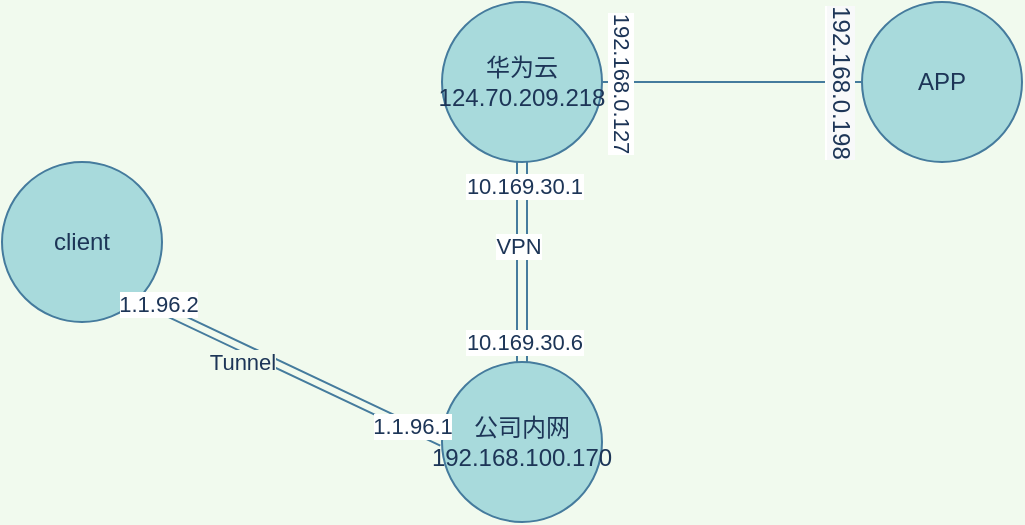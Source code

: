 <mxfile version="17.2.2" type="github">
  <diagram id="G9i186Qf7QKsP6-Jpw-Y" name="Page-1">
    <mxGraphModel dx="1185" dy="635" grid="1" gridSize="10" guides="1" tooltips="1" connect="1" arrows="1" fold="1" page="1" pageScale="1" pageWidth="827" pageHeight="1169" background="#F1FAEE" math="0" shadow="0">
      <root>
        <mxCell id="0" />
        <mxCell id="1" parent="0" />
        <mxCell id="2AWTZLF6A1XjbEgAqokI-2" value="&lt;font style=&quot;vertical-align: inherit&quot;&gt;&lt;font style=&quot;vertical-align: inherit&quot;&gt;&lt;font style=&quot;vertical-align: inherit&quot;&gt;&lt;font style=&quot;vertical-align: inherit&quot;&gt;&lt;font style=&quot;vertical-align: inherit&quot;&gt;&lt;font style=&quot;vertical-align: inherit&quot;&gt;client&lt;/font&gt;&lt;/font&gt;&lt;/font&gt;&lt;/font&gt;&lt;/font&gt;&lt;/font&gt;" style="ellipse;whiteSpace=wrap;html=1;aspect=fixed;fillColor=#A8DADC;strokeColor=#457B9D;fontColor=#1D3557;rounded=0;" vertex="1" parent="1">
          <mxGeometry x="50" y="240" width="80" height="80" as="geometry" />
        </mxCell>
        <mxCell id="2AWTZLF6A1XjbEgAqokI-3" value="&lt;font style=&quot;vertical-align: inherit&quot;&gt;&lt;font style=&quot;vertical-align: inherit&quot;&gt;&lt;font style=&quot;vertical-align: inherit&quot;&gt;&lt;font style=&quot;vertical-align: inherit&quot;&gt;&lt;font style=&quot;vertical-align: inherit&quot;&gt;&lt;font style=&quot;vertical-align: inherit&quot;&gt;华为云&lt;br&gt;124.70.209.218&lt;/font&gt;&lt;/font&gt;&lt;/font&gt;&lt;/font&gt;&lt;/font&gt;&lt;/font&gt;" style="ellipse;whiteSpace=wrap;html=1;aspect=fixed;fillColor=#A8DADC;strokeColor=#457B9D;fontColor=#1D3557;rounded=0;" vertex="1" parent="1">
          <mxGeometry x="270" y="160" width="80" height="80" as="geometry" />
        </mxCell>
        <mxCell id="2AWTZLF6A1XjbEgAqokI-4" value="&lt;font style=&quot;vertical-align: inherit&quot;&gt;&lt;font style=&quot;vertical-align: inherit&quot;&gt;公司内网&lt;br&gt;192.168.100.170&lt;br&gt;&lt;/font&gt;&lt;/font&gt;" style="ellipse;whiteSpace=wrap;html=1;aspect=fixed;fillColor=#A8DADC;strokeColor=#457B9D;fontColor=#1D3557;rounded=0;" vertex="1" parent="1">
          <mxGeometry x="270" y="340" width="80" height="80" as="geometry" />
        </mxCell>
        <mxCell id="2AWTZLF6A1XjbEgAqokI-6" value="" style="shape=link;html=1;rounded=0;entryX=0;entryY=0.5;entryDx=0;entryDy=0;exitX=1;exitY=1;exitDx=0;exitDy=0;labelBackgroundColor=#F1FAEE;strokeColor=#457B9D;fontColor=#1D3557;" edge="1" parent="1" source="2AWTZLF6A1XjbEgAqokI-2" target="2AWTZLF6A1XjbEgAqokI-4">
          <mxGeometry width="100" relative="1" as="geometry">
            <mxPoint x="110" y="320" as="sourcePoint" />
            <mxPoint x="210" y="320" as="targetPoint" />
          </mxGeometry>
        </mxCell>
        <mxCell id="2AWTZLF6A1XjbEgAqokI-8" value="&lt;font style=&quot;vertical-align: inherit&quot;&gt;&lt;font style=&quot;vertical-align: inherit&quot;&gt;&lt;font style=&quot;vertical-align: inherit&quot;&gt;&lt;font style=&quot;vertical-align: inherit&quot;&gt;Tunnel&lt;/font&gt;&lt;/font&gt;&lt;/font&gt;&lt;/font&gt;" style="edgeLabel;html=1;align=center;verticalAlign=middle;resizable=0;points=[];labelBackgroundColor=#F1FAEE;fontColor=#1D3557;rounded=0;" vertex="1" connectable="0" parent="2AWTZLF6A1XjbEgAqokI-6">
          <mxGeometry x="-0.286" y="-6" relative="1" as="geometry">
            <mxPoint as="offset" />
          </mxGeometry>
        </mxCell>
        <mxCell id="2AWTZLF6A1XjbEgAqokI-14" value="&lt;font style=&quot;vertical-align: inherit&quot;&gt;&lt;font style=&quot;vertical-align: inherit&quot;&gt;1.1.96.1&lt;/font&gt;&lt;/font&gt;" style="edgeLabel;html=1;align=center;verticalAlign=middle;resizable=0;points=[];fontColor=#1D3557;" vertex="1" connectable="0" parent="2AWTZLF6A1XjbEgAqokI-6">
          <mxGeometry x="0.783" y="2" relative="1" as="geometry">
            <mxPoint y="1" as="offset" />
          </mxGeometry>
        </mxCell>
        <mxCell id="2AWTZLF6A1XjbEgAqokI-15" value="&lt;font style=&quot;vertical-align: inherit&quot;&gt;&lt;font style=&quot;vertical-align: inherit&quot;&gt;1.1.96.2&lt;/font&gt;&lt;/font&gt;" style="edgeLabel;html=1;align=center;verticalAlign=middle;resizable=0;points=[];fontColor=#1D3557;" vertex="1" connectable="0" parent="2AWTZLF6A1XjbEgAqokI-6">
          <mxGeometry x="-0.888" y="2" relative="1" as="geometry">
            <mxPoint as="offset" />
          </mxGeometry>
        </mxCell>
        <mxCell id="2AWTZLF6A1XjbEgAqokI-9" value="" style="shape=link;html=1;fontColor=#1D3557;strokeColor=#457B9D;fillColor=#A8DADC;entryX=0.5;entryY=0;entryDx=0;entryDy=0;exitX=0.5;exitY=1;exitDx=0;exitDy=0;width=-5;" edge="1" parent="1" source="2AWTZLF6A1XjbEgAqokI-3" target="2AWTZLF6A1XjbEgAqokI-4">
          <mxGeometry width="100" relative="1" as="geometry">
            <mxPoint x="300" y="240" as="sourcePoint" />
            <mxPoint x="400" y="240" as="targetPoint" />
          </mxGeometry>
        </mxCell>
        <mxCell id="2AWTZLF6A1XjbEgAqokI-10" value="&lt;font style=&quot;vertical-align: inherit&quot;&gt;&lt;font style=&quot;vertical-align: inherit&quot;&gt;&lt;font style=&quot;vertical-align: inherit&quot;&gt;&lt;font style=&quot;vertical-align: inherit&quot;&gt;10.169.30.6&lt;br&gt;&lt;/font&gt;&lt;/font&gt;&lt;/font&gt;&lt;/font&gt;" style="edgeLabel;html=1;align=center;verticalAlign=middle;resizable=0;points=[];fontColor=#1D3557;" vertex="1" connectable="0" parent="2AWTZLF6A1XjbEgAqokI-9">
          <mxGeometry x="0.8" y="1" relative="1" as="geometry">
            <mxPoint as="offset" />
          </mxGeometry>
        </mxCell>
        <mxCell id="2AWTZLF6A1XjbEgAqokI-12" value="&lt;font style=&quot;vertical-align: inherit&quot;&gt;&lt;font style=&quot;vertical-align: inherit&quot;&gt;10.169.30.1&lt;/font&gt;&lt;/font&gt;" style="edgeLabel;html=1;align=center;verticalAlign=middle;resizable=0;points=[];fontColor=#1D3557;" vertex="1" connectable="0" parent="2AWTZLF6A1XjbEgAqokI-9">
          <mxGeometry x="-0.767" y="1" relative="1" as="geometry">
            <mxPoint as="offset" />
          </mxGeometry>
        </mxCell>
        <mxCell id="2AWTZLF6A1XjbEgAqokI-13" value="&lt;font style=&quot;vertical-align: inherit&quot;&gt;&lt;font style=&quot;vertical-align: inherit&quot;&gt;VPN&lt;/font&gt;&lt;/font&gt;" style="edgeLabel;html=1;align=center;verticalAlign=middle;resizable=0;points=[];fontColor=#1D3557;" vertex="1" connectable="0" parent="2AWTZLF6A1XjbEgAqokI-9">
          <mxGeometry x="-0.167" y="-2" relative="1" as="geometry">
            <mxPoint as="offset" />
          </mxGeometry>
        </mxCell>
        <mxCell id="2AWTZLF6A1XjbEgAqokI-16" value="&lt;font style=&quot;vertical-align: inherit&quot;&gt;&lt;font style=&quot;vertical-align: inherit&quot;&gt;&lt;font style=&quot;vertical-align: inherit&quot;&gt;&lt;font style=&quot;vertical-align: inherit&quot;&gt;&lt;font style=&quot;vertical-align: inherit&quot;&gt;&lt;font style=&quot;vertical-align: inherit&quot;&gt;APP&lt;br&gt;&lt;/font&gt;&lt;/font&gt;&lt;/font&gt;&lt;/font&gt;&lt;/font&gt;&lt;/font&gt;" style="ellipse;whiteSpace=wrap;html=1;aspect=fixed;fontColor=#1D3557;strokeColor=#457B9D;fillColor=#A8DADC;" vertex="1" parent="1">
          <mxGeometry x="480" y="160" width="80" height="80" as="geometry" />
        </mxCell>
        <mxCell id="2AWTZLF6A1XjbEgAqokI-17" value="" style="endArrow=none;html=1;fontColor=#1D3557;strokeColor=#457B9D;fillColor=#A8DADC;exitX=1;exitY=0.5;exitDx=0;exitDy=0;entryX=0;entryY=0.5;entryDx=0;entryDy=0;" edge="1" parent="1" source="2AWTZLF6A1XjbEgAqokI-3" target="2AWTZLF6A1XjbEgAqokI-16">
          <mxGeometry width="50" height="50" relative="1" as="geometry">
            <mxPoint x="390" y="220" as="sourcePoint" />
            <mxPoint x="440" y="170" as="targetPoint" />
          </mxGeometry>
        </mxCell>
        <mxCell id="2AWTZLF6A1XjbEgAqokI-19" value="192.168.0.127" style="edgeLabel;html=1;align=center;verticalAlign=middle;resizable=0;points=[];fontColor=#1D3557;rotation=90;" vertex="1" connectable="0" parent="2AWTZLF6A1XjbEgAqokI-17">
          <mxGeometry x="-0.833" y="-2" relative="1" as="geometry">
            <mxPoint x="-1" y="-2" as="offset" />
          </mxGeometry>
        </mxCell>
        <mxCell id="2AWTZLF6A1XjbEgAqokI-20" value="&lt;span style=&quot;font-size: 12px ; background-color: rgb(248 , 249 , 250)&quot;&gt;192.168.0.198&lt;/span&gt;" style="edgeLabel;html=1;align=center;verticalAlign=middle;resizable=0;points=[];fontColor=#1D3557;rotation=90;" vertex="1" connectable="0" parent="2AWTZLF6A1XjbEgAqokI-17">
          <mxGeometry x="0.795" y="2" relative="1" as="geometry">
            <mxPoint x="3" y="2" as="offset" />
          </mxGeometry>
        </mxCell>
      </root>
    </mxGraphModel>
  </diagram>
</mxfile>
